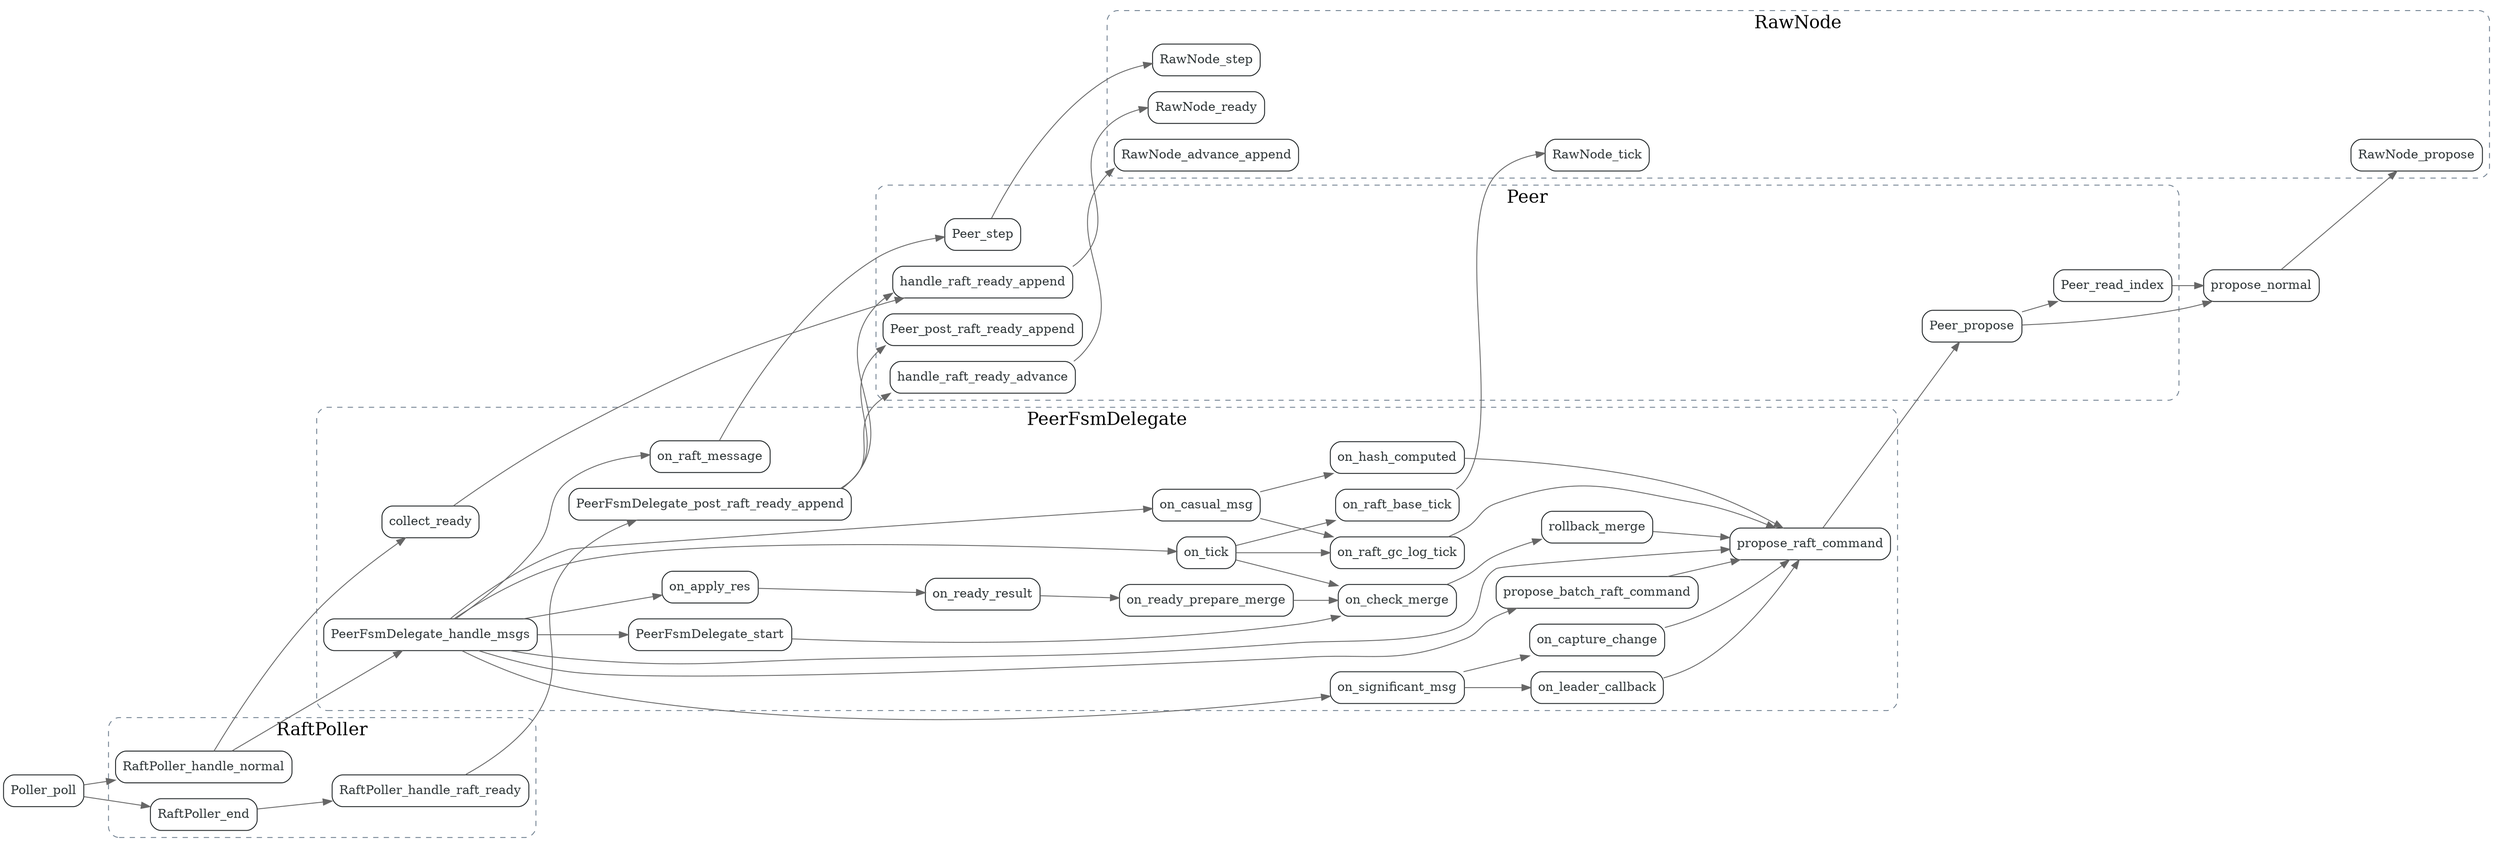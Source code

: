 #include "styles.h"
digraph tikv_call_raft_rs {
  node[shape=box;style="rounded";color="#1c2123";fontcolor="#2f3638"];
  edge[color=gray40];
  newrank=true;
  rankdir=LR;
  subgraph cluster_RawNode {
    graph[label="RawNode";fontsize=20;style="rounded,dashed";color="slategrey"]
    RawNode_tick;
    RawNode_propose;
    RawNode_step;
    RawNode_ready;
    RawNode_advance_append;
  }

  subgraph cluster_Peer {
    graph[label="Peer";fontsize=20;style="rounded,dashed";color="slategrey"]
    Peer_step;
    Peer_propose;
    Peer_read_index;
    Peer_post_raft_ready_append;
    handle_raft_ready_append;
    handle_raft_ready_advance;
  }

  subgraph cluster_PeerFsmDelegate {
    graph[label="PeerFsmDelegate";fontsize=20;style="rounded,dashed";color="slategrey"]
    on_raft_base_tick;
    on_tick;
    on_check_merge;
    on_raft_gc_log_tick;
    on_hash_computed;
    on_casual_msg;
    on_ready_result;
    on_apply_res;
    on_ready_prepare_merge;
    on_significant_msg;
    on_leader_callback;
    on_capture_change;
    on_raft_message;
    rollback_merge;
    propose_batch_raft_command;
    propose_raft_command;
    PeerFsmDelegate_start;
    PeerFsmDelegate_handle_msgs;
    PeerFsmDelegate_post_raft_ready_append;
    collect_ready;
  }

  subgraph cluster_RaftPoller {
    graph[label="RaftPoller";fontsize=20;style="rounded,dashed";color="slategrey"]
    RaftPoller_handle_normal;
    RaftPoller_handle_raft_ready;
    RaftPoller_end;
  }


  PeerFsmDelegate_handle_msgs -> on_tick -> on_raft_base_tick -> RawNode_tick;
  Peer_read_index -> propose_normal;
  propose_raft_command -> Peer_propose -> propose_normal -> RawNode_propose
  {
    PeerFsmDelegate_handle_msgs;
    propose_batch_raft_command;
    on_capture_change;
    on_leader_callback;
    rollback_merge;
    on_raft_gc_log_tick;
    on_hash_computed;
  }->propose_raft_command;

  PeerFsmDelegate_handle_msgs -> propose_batch_raft_command;

  PeerFsmDelegate_handle_msgs -> on_raft_message -> Peer_step -> RawNode_step
  Poller_poll -> {
    RaftPoller_end;
    RaftPoller_handle_normal;
  }
  RaftPoller_handle_normal -> {
    PeerFsmDelegate_handle_msgs;
    collect_ready;
  }
  collect_ready -> handle_raft_ready_append -> RawNode_ready;
  RaftPoller_end -> RaftPoller_handle_raft_ready;
  RaftPoller_handle_raft_ready -> PeerFsmDelegate_post_raft_ready_append;
  PeerFsmDelegate_post_raft_ready_append -> {
    Peer_post_raft_ready_append;
    handle_raft_ready_append;
    handle_raft_ready_advance;
  }

  handle_raft_ready_advance -> RawNode_advance_append;

  on_significant_msg -> {
    on_capture_change;
    on_leader_callback;
  }
  on_casual_msg -> {
    on_hash_computed;
    on_raft_gc_log_tick;
  }
  on_tick -> {
    on_raft_gc_log_tick;
    on_check_merge;
  }
  on_check_merge -> {
    rollback_merge;
  }
  PeerFsmDelegate_start -> {
    on_check_merge;
  }
  on_ready_prepare_merge -> {
    on_check_merge;
  }
  on_ready_result -> {
    on_ready_prepare_merge;
  }

  on_apply_res -> {
    on_ready_result;
  }

  PeerFsmDelegate_handle_msgs -> {
    on_significant_msg;
    on_casual_msg;
    PeerFsmDelegate_start;
    on_apply_res;
  }
  Peer_propose -> Peer_read_index;
}
